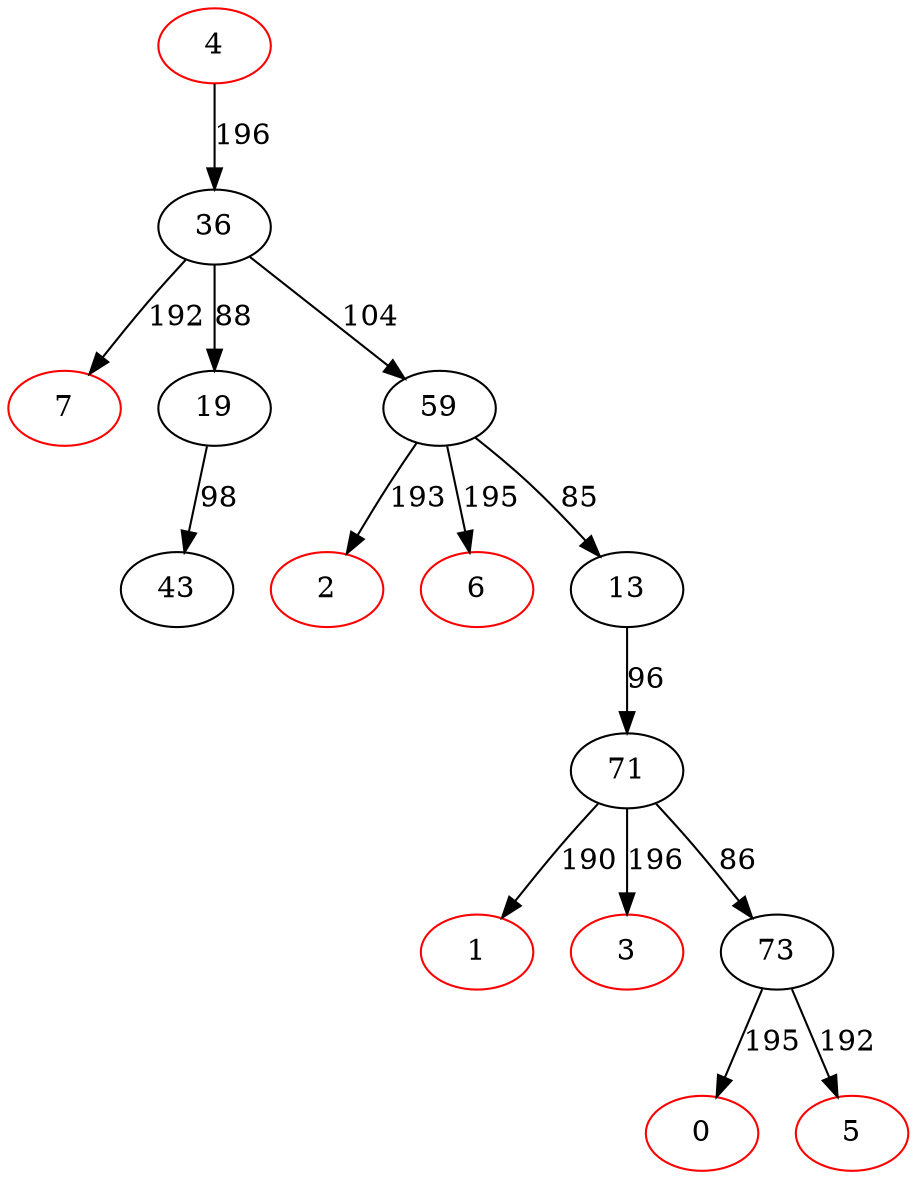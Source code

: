 digraph {
0[color=red]
1[color=red]
2[color=red]
3[color=red]
4[color=red]
36[color=black]
5[color=red]
6[color=red]
7[color=red]
71[color=black]
73[color=black]
43[color=black]
13[color=black]
19[color=black]
59[color=black]
59->6[label=195]
4->36[label=196]
71->1[label=190]
59->13[label=85]
73->0[label=195]
71->3[label=196]
36->7[label=192]
73->5[label=192]
71->73[label=86]
13->71[label=96]
36->19[label=88]
59->2[label=193]
19->43[label=98]
36->59[label=104]
}